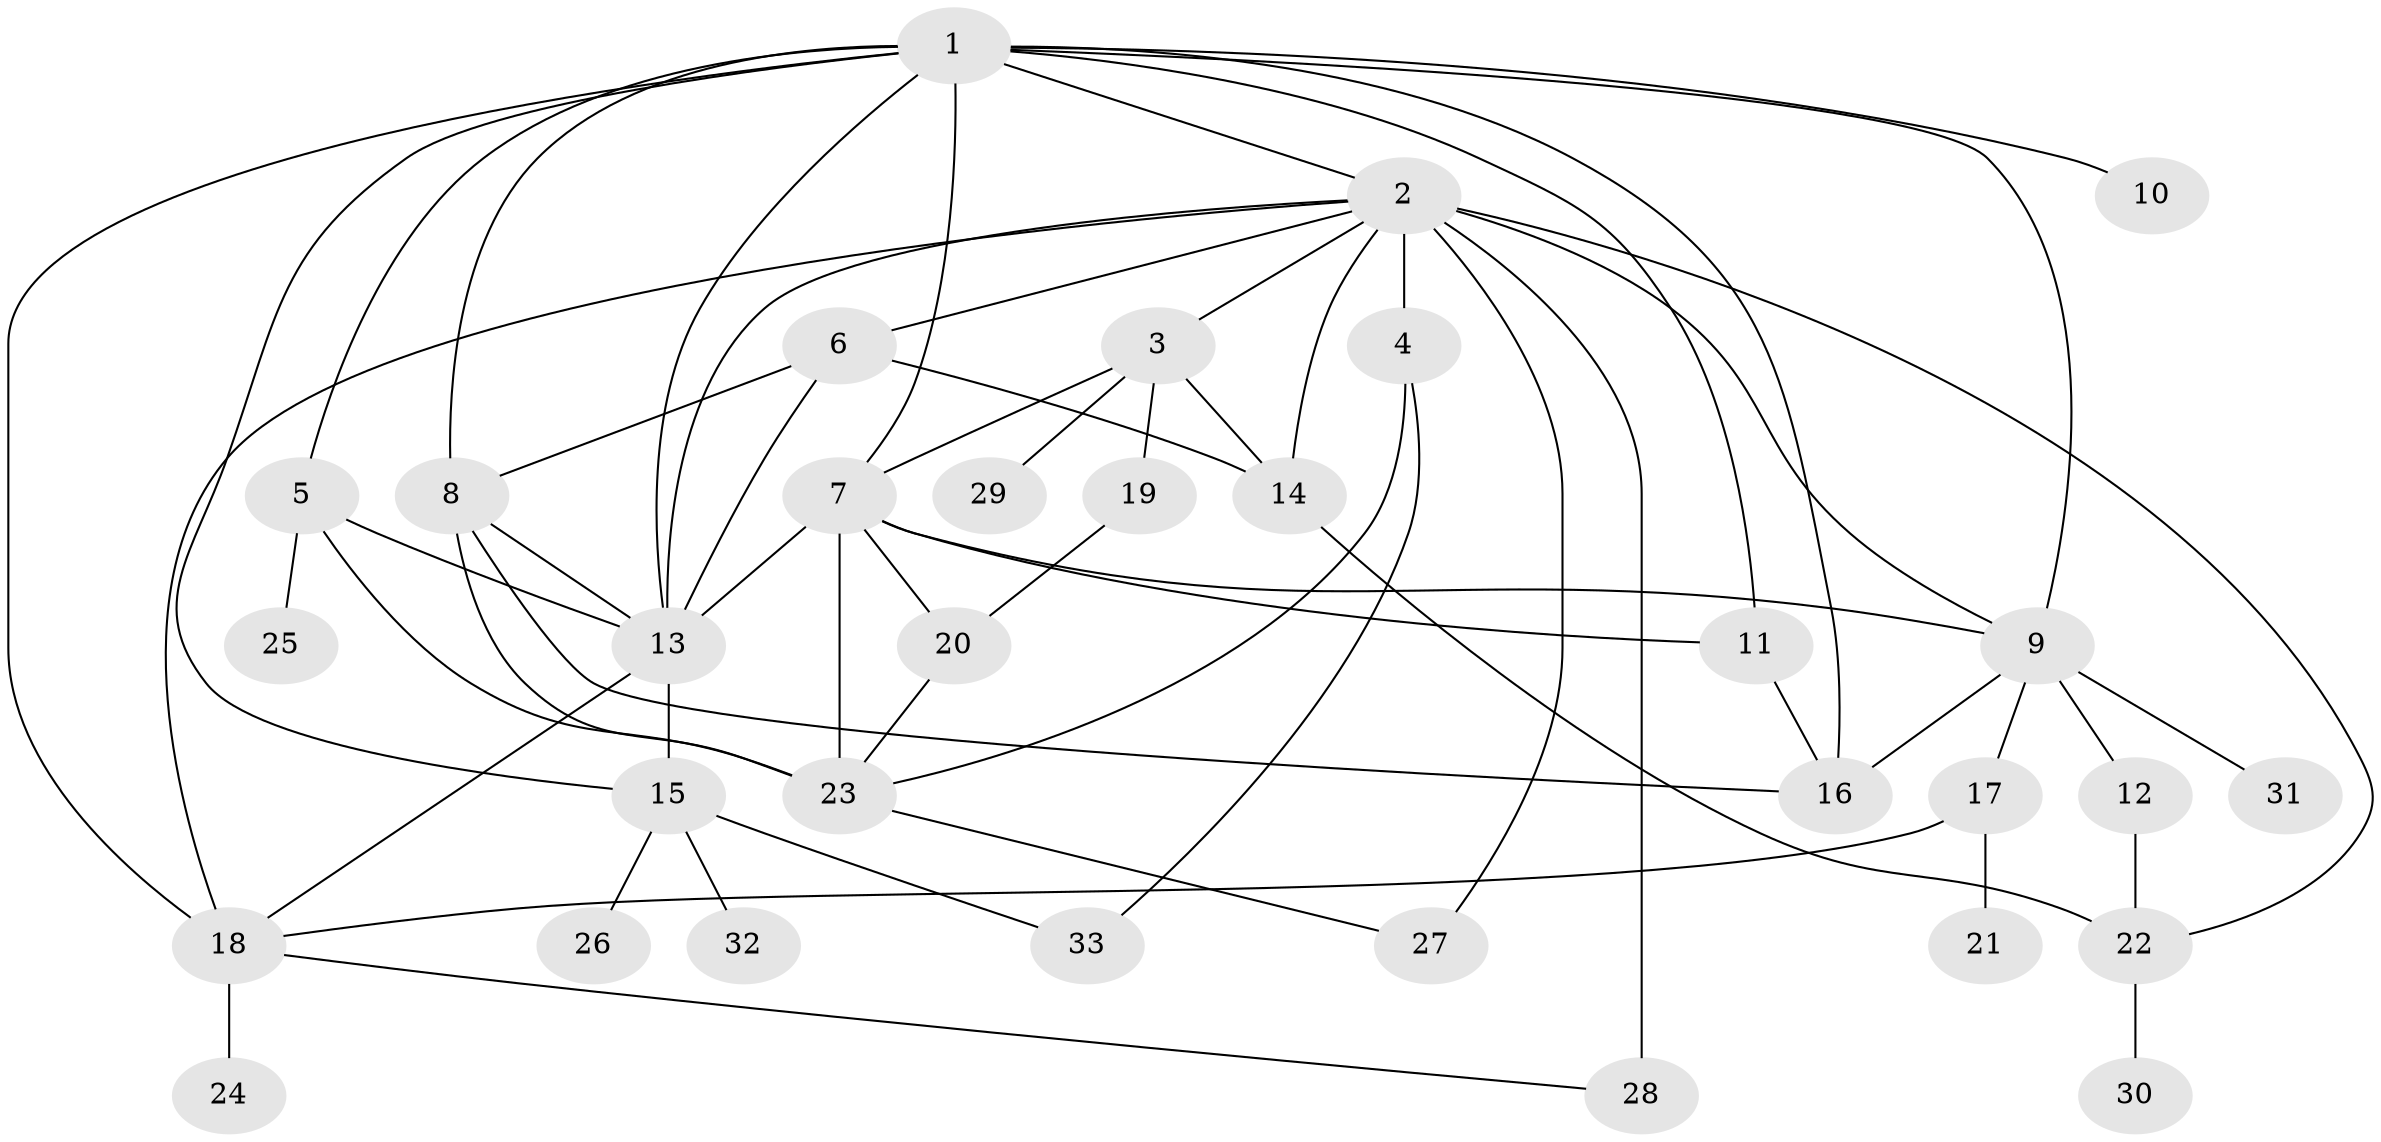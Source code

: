 // original degree distribution, {18: 0.009174311926605505, 3: 0.11926605504587157, 14: 0.009174311926605505, 8: 0.027522935779816515, 7: 0.01834862385321101, 5: 0.03669724770642202, 9: 0.009174311926605505, 11: 0.009174311926605505, 2: 0.28440366972477066, 4: 0.06422018348623854, 6: 0.01834862385321101, 1: 0.3944954128440367}
// Generated by graph-tools (version 1.1) at 2025/50/03/04/25 22:50:06]
// undirected, 33 vertices, 61 edges
graph export_dot {
  node [color=gray90,style=filled];
  1;
  2;
  3;
  4;
  5;
  6;
  7;
  8;
  9;
  10;
  11;
  12;
  13;
  14;
  15;
  16;
  17;
  18;
  19;
  20;
  21;
  22;
  23;
  24;
  25;
  26;
  27;
  28;
  29;
  30;
  31;
  32;
  33;
  1 -- 2 [weight=2.0];
  1 -- 5 [weight=1.0];
  1 -- 7 [weight=1.0];
  1 -- 8 [weight=1.0];
  1 -- 9 [weight=2.0];
  1 -- 10 [weight=1.0];
  1 -- 11 [weight=1.0];
  1 -- 13 [weight=2.0];
  1 -- 15 [weight=1.0];
  1 -- 16 [weight=1.0];
  1 -- 18 [weight=2.0];
  2 -- 3 [weight=2.0];
  2 -- 4 [weight=4.0];
  2 -- 6 [weight=1.0];
  2 -- 9 [weight=1.0];
  2 -- 13 [weight=1.0];
  2 -- 14 [weight=1.0];
  2 -- 18 [weight=1.0];
  2 -- 22 [weight=1.0];
  2 -- 27 [weight=1.0];
  2 -- 28 [weight=2.0];
  3 -- 7 [weight=1.0];
  3 -- 14 [weight=1.0];
  3 -- 19 [weight=1.0];
  3 -- 29 [weight=1.0];
  4 -- 23 [weight=1.0];
  4 -- 33 [weight=1.0];
  5 -- 13 [weight=1.0];
  5 -- 23 [weight=1.0];
  5 -- 25 [weight=1.0];
  6 -- 8 [weight=1.0];
  6 -- 13 [weight=1.0];
  6 -- 14 [weight=1.0];
  7 -- 9 [weight=1.0];
  7 -- 11 [weight=3.0];
  7 -- 13 [weight=1.0];
  7 -- 20 [weight=1.0];
  7 -- 23 [weight=4.0];
  8 -- 13 [weight=4.0];
  8 -- 16 [weight=1.0];
  8 -- 23 [weight=1.0];
  9 -- 12 [weight=1.0];
  9 -- 16 [weight=1.0];
  9 -- 17 [weight=3.0];
  9 -- 31 [weight=1.0];
  11 -- 16 [weight=1.0];
  12 -- 22 [weight=2.0];
  13 -- 15 [weight=1.0];
  13 -- 18 [weight=1.0];
  14 -- 22 [weight=1.0];
  15 -- 26 [weight=1.0];
  15 -- 32 [weight=1.0];
  15 -- 33 [weight=1.0];
  17 -- 18 [weight=1.0];
  17 -- 21 [weight=1.0];
  18 -- 24 [weight=1.0];
  18 -- 28 [weight=1.0];
  19 -- 20 [weight=1.0];
  20 -- 23 [weight=2.0];
  22 -- 30 [weight=1.0];
  23 -- 27 [weight=1.0];
}
